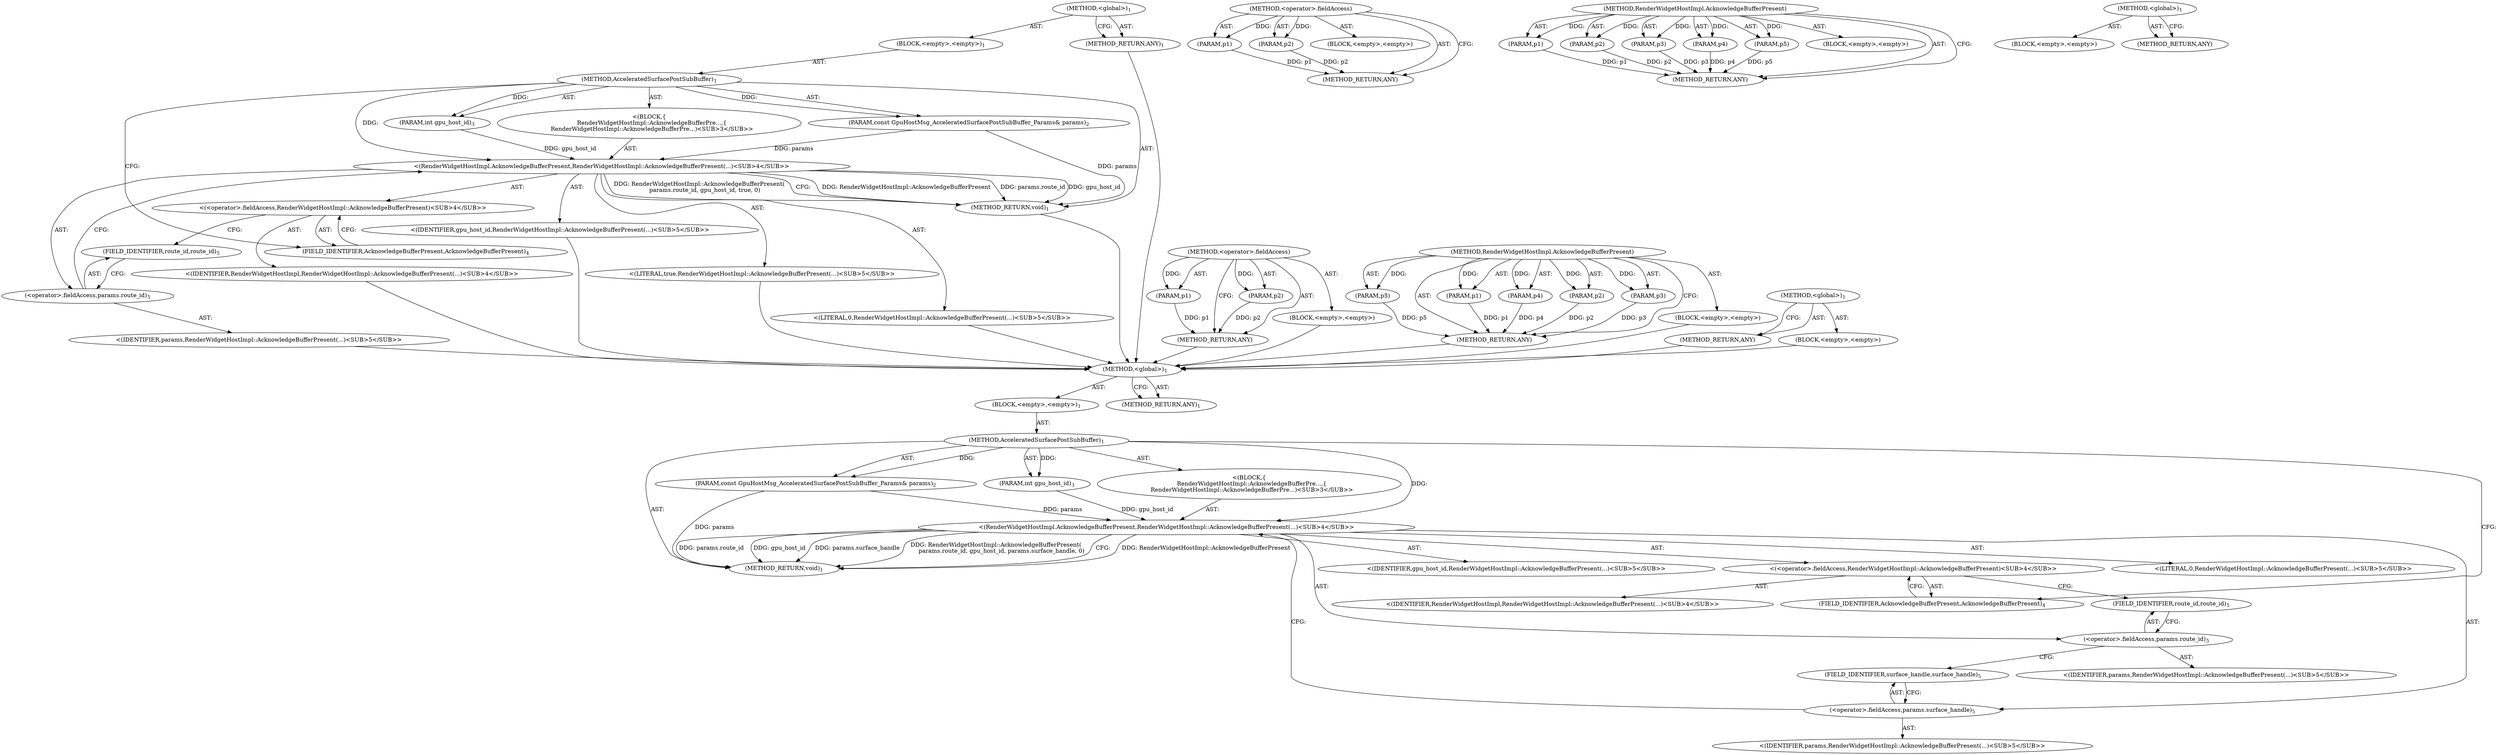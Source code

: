 digraph "&lt;global&gt;" {
vulnerable_6 [label=<(METHOD,&lt;global&gt;)<SUB>1</SUB>>];
vulnerable_7 [label=<(BLOCK,&lt;empty&gt;,&lt;empty&gt;)<SUB>1</SUB>>];
vulnerable_8 [label=<(METHOD,AcceleratedSurfacePostSubBuffer)<SUB>1</SUB>>];
vulnerable_9 [label=<(PARAM,const GpuHostMsg_AcceleratedSurfacePostSubBuffer_Params&amp; params)<SUB>2</SUB>>];
vulnerable_10 [label=<(PARAM,int gpu_host_id)<SUB>3</SUB>>];
vulnerable_11 [label="<(BLOCK,{
   RenderWidgetHostImpl::AcknowledgeBufferPre...,{
   RenderWidgetHostImpl::AcknowledgeBufferPre...)<SUB>3</SUB>>"];
vulnerable_12 [label="<(RenderWidgetHostImpl.AcknowledgeBufferPresent,RenderWidgetHostImpl::AcknowledgeBufferPresent(...)<SUB>4</SUB>>"];
vulnerable_13 [label="<(&lt;operator&gt;.fieldAccess,RenderWidgetHostImpl::AcknowledgeBufferPresent)<SUB>4</SUB>>"];
vulnerable_14 [label="<(IDENTIFIER,RenderWidgetHostImpl,RenderWidgetHostImpl::AcknowledgeBufferPresent(...)<SUB>4</SUB>>"];
vulnerable_15 [label=<(FIELD_IDENTIFIER,AcknowledgeBufferPresent,AcknowledgeBufferPresent)<SUB>4</SUB>>];
vulnerable_16 [label=<(&lt;operator&gt;.fieldAccess,params.route_id)<SUB>5</SUB>>];
vulnerable_17 [label="<(IDENTIFIER,params,RenderWidgetHostImpl::AcknowledgeBufferPresent(...)<SUB>5</SUB>>"];
vulnerable_18 [label=<(FIELD_IDENTIFIER,route_id,route_id)<SUB>5</SUB>>];
vulnerable_19 [label="<(IDENTIFIER,gpu_host_id,RenderWidgetHostImpl::AcknowledgeBufferPresent(...)<SUB>5</SUB>>"];
vulnerable_20 [label="<(LITERAL,true,RenderWidgetHostImpl::AcknowledgeBufferPresent(...)<SUB>5</SUB>>"];
vulnerable_21 [label="<(LITERAL,0,RenderWidgetHostImpl::AcknowledgeBufferPresent(...)<SUB>5</SUB>>"];
vulnerable_22 [label=<(METHOD_RETURN,void)<SUB>1</SUB>>];
vulnerable_24 [label=<(METHOD_RETURN,ANY)<SUB>1</SUB>>];
vulnerable_51 [label=<(METHOD,&lt;operator&gt;.fieldAccess)>];
vulnerable_52 [label=<(PARAM,p1)>];
vulnerable_53 [label=<(PARAM,p2)>];
vulnerable_54 [label=<(BLOCK,&lt;empty&gt;,&lt;empty&gt;)>];
vulnerable_55 [label=<(METHOD_RETURN,ANY)>];
vulnerable_43 [label=<(METHOD,RenderWidgetHostImpl.AcknowledgeBufferPresent)>];
vulnerable_44 [label=<(PARAM,p1)>];
vulnerable_45 [label=<(PARAM,p2)>];
vulnerable_46 [label=<(PARAM,p3)>];
vulnerable_47 [label=<(PARAM,p4)>];
vulnerable_48 [label=<(PARAM,p5)>];
vulnerable_49 [label=<(BLOCK,&lt;empty&gt;,&lt;empty&gt;)>];
vulnerable_50 [label=<(METHOD_RETURN,ANY)>];
vulnerable_37 [label=<(METHOD,&lt;global&gt;)<SUB>1</SUB>>];
vulnerable_38 [label=<(BLOCK,&lt;empty&gt;,&lt;empty&gt;)>];
vulnerable_39 [label=<(METHOD_RETURN,ANY)>];
fixed_6 [label=<(METHOD,&lt;global&gt;)<SUB>1</SUB>>];
fixed_7 [label=<(BLOCK,&lt;empty&gt;,&lt;empty&gt;)<SUB>1</SUB>>];
fixed_8 [label=<(METHOD,AcceleratedSurfacePostSubBuffer)<SUB>1</SUB>>];
fixed_9 [label=<(PARAM,const GpuHostMsg_AcceleratedSurfacePostSubBuffer_Params&amp; params)<SUB>2</SUB>>];
fixed_10 [label=<(PARAM,int gpu_host_id)<SUB>3</SUB>>];
fixed_11 [label="<(BLOCK,{
   RenderWidgetHostImpl::AcknowledgeBufferPre...,{
   RenderWidgetHostImpl::AcknowledgeBufferPre...)<SUB>3</SUB>>"];
fixed_12 [label="<(RenderWidgetHostImpl.AcknowledgeBufferPresent,RenderWidgetHostImpl::AcknowledgeBufferPresent(...)<SUB>4</SUB>>"];
fixed_13 [label="<(&lt;operator&gt;.fieldAccess,RenderWidgetHostImpl::AcknowledgeBufferPresent)<SUB>4</SUB>>"];
fixed_14 [label="<(IDENTIFIER,RenderWidgetHostImpl,RenderWidgetHostImpl::AcknowledgeBufferPresent(...)<SUB>4</SUB>>"];
fixed_15 [label=<(FIELD_IDENTIFIER,AcknowledgeBufferPresent,AcknowledgeBufferPresent)<SUB>4</SUB>>];
fixed_16 [label=<(&lt;operator&gt;.fieldAccess,params.route_id)<SUB>5</SUB>>];
fixed_17 [label="<(IDENTIFIER,params,RenderWidgetHostImpl::AcknowledgeBufferPresent(...)<SUB>5</SUB>>"];
fixed_18 [label=<(FIELD_IDENTIFIER,route_id,route_id)<SUB>5</SUB>>];
fixed_19 [label="<(IDENTIFIER,gpu_host_id,RenderWidgetHostImpl::AcknowledgeBufferPresent(...)<SUB>5</SUB>>"];
fixed_20 [label=<(&lt;operator&gt;.fieldAccess,params.surface_handle)<SUB>5</SUB>>];
fixed_21 [label="<(IDENTIFIER,params,RenderWidgetHostImpl::AcknowledgeBufferPresent(...)<SUB>5</SUB>>"];
fixed_22 [label=<(FIELD_IDENTIFIER,surface_handle,surface_handle)<SUB>5</SUB>>];
fixed_23 [label="<(LITERAL,0,RenderWidgetHostImpl::AcknowledgeBufferPresent(...)<SUB>5</SUB>>"];
fixed_24 [label=<(METHOD_RETURN,void)<SUB>1</SUB>>];
fixed_26 [label=<(METHOD_RETURN,ANY)<SUB>1</SUB>>];
fixed_51 [label=<(METHOD,&lt;operator&gt;.fieldAccess)>];
fixed_52 [label=<(PARAM,p1)>];
fixed_53 [label=<(PARAM,p2)>];
fixed_54 [label=<(BLOCK,&lt;empty&gt;,&lt;empty&gt;)>];
fixed_55 [label=<(METHOD_RETURN,ANY)>];
fixed_43 [label=<(METHOD,RenderWidgetHostImpl.AcknowledgeBufferPresent)>];
fixed_44 [label=<(PARAM,p1)>];
fixed_45 [label=<(PARAM,p2)>];
fixed_46 [label=<(PARAM,p3)>];
fixed_47 [label=<(PARAM,p4)>];
fixed_48 [label=<(PARAM,p5)>];
fixed_49 [label=<(BLOCK,&lt;empty&gt;,&lt;empty&gt;)>];
fixed_50 [label=<(METHOD_RETURN,ANY)>];
fixed_37 [label=<(METHOD,&lt;global&gt;)<SUB>1</SUB>>];
fixed_38 [label=<(BLOCK,&lt;empty&gt;,&lt;empty&gt;)>];
fixed_39 [label=<(METHOD_RETURN,ANY)>];
vulnerable_6 -> vulnerable_7  [key=0, label="AST: "];
vulnerable_6 -> vulnerable_24  [key=0, label="AST: "];
vulnerable_6 -> vulnerable_24  [key=1, label="CFG: "];
vulnerable_7 -> vulnerable_8  [key=0, label="AST: "];
vulnerable_8 -> vulnerable_9  [key=0, label="AST: "];
vulnerable_8 -> vulnerable_9  [key=1, label="DDG: "];
vulnerable_8 -> vulnerable_10  [key=0, label="AST: "];
vulnerable_8 -> vulnerable_10  [key=1, label="DDG: "];
vulnerable_8 -> vulnerable_11  [key=0, label="AST: "];
vulnerable_8 -> vulnerable_22  [key=0, label="AST: "];
vulnerable_8 -> vulnerable_15  [key=0, label="CFG: "];
vulnerable_8 -> vulnerable_12  [key=0, label="DDG: "];
vulnerable_9 -> vulnerable_22  [key=0, label="DDG: params"];
vulnerable_9 -> vulnerable_12  [key=0, label="DDG: params"];
vulnerable_10 -> vulnerable_12  [key=0, label="DDG: gpu_host_id"];
vulnerable_11 -> vulnerable_12  [key=0, label="AST: "];
vulnerable_12 -> vulnerable_13  [key=0, label="AST: "];
vulnerable_12 -> vulnerable_16  [key=0, label="AST: "];
vulnerable_12 -> vulnerable_19  [key=0, label="AST: "];
vulnerable_12 -> vulnerable_20  [key=0, label="AST: "];
vulnerable_12 -> vulnerable_21  [key=0, label="AST: "];
vulnerable_12 -> vulnerable_22  [key=0, label="CFG: "];
vulnerable_12 -> vulnerable_22  [key=1, label="DDG: RenderWidgetHostImpl::AcknowledgeBufferPresent"];
vulnerable_12 -> vulnerable_22  [key=2, label="DDG: params.route_id"];
vulnerable_12 -> vulnerable_22  [key=3, label="DDG: gpu_host_id"];
vulnerable_12 -> vulnerable_22  [key=4, label="DDG: RenderWidgetHostImpl::AcknowledgeBufferPresent(
      params.route_id, gpu_host_id, true, 0)"];
vulnerable_13 -> vulnerable_14  [key=0, label="AST: "];
vulnerable_13 -> vulnerable_15  [key=0, label="AST: "];
vulnerable_13 -> vulnerable_18  [key=0, label="CFG: "];
vulnerable_14 -> fixed_6  [key=0];
vulnerable_15 -> vulnerable_13  [key=0, label="CFG: "];
vulnerable_16 -> vulnerable_17  [key=0, label="AST: "];
vulnerable_16 -> vulnerable_18  [key=0, label="AST: "];
vulnerable_16 -> vulnerable_12  [key=0, label="CFG: "];
vulnerable_17 -> fixed_6  [key=0];
vulnerable_18 -> vulnerable_16  [key=0, label="CFG: "];
vulnerable_19 -> fixed_6  [key=0];
vulnerable_20 -> fixed_6  [key=0];
vulnerable_21 -> fixed_6  [key=0];
vulnerable_22 -> fixed_6  [key=0];
vulnerable_24 -> fixed_6  [key=0];
vulnerable_51 -> vulnerable_52  [key=0, label="AST: "];
vulnerable_51 -> vulnerable_52  [key=1, label="DDG: "];
vulnerable_51 -> vulnerable_54  [key=0, label="AST: "];
vulnerable_51 -> vulnerable_53  [key=0, label="AST: "];
vulnerable_51 -> vulnerable_53  [key=1, label="DDG: "];
vulnerable_51 -> vulnerable_55  [key=0, label="AST: "];
vulnerable_51 -> vulnerable_55  [key=1, label="CFG: "];
vulnerable_52 -> vulnerable_55  [key=0, label="DDG: p1"];
vulnerable_53 -> vulnerable_55  [key=0, label="DDG: p2"];
vulnerable_54 -> fixed_6  [key=0];
vulnerable_55 -> fixed_6  [key=0];
vulnerable_43 -> vulnerable_44  [key=0, label="AST: "];
vulnerable_43 -> vulnerable_44  [key=1, label="DDG: "];
vulnerable_43 -> vulnerable_49  [key=0, label="AST: "];
vulnerable_43 -> vulnerable_45  [key=0, label="AST: "];
vulnerable_43 -> vulnerable_45  [key=1, label="DDG: "];
vulnerable_43 -> vulnerable_50  [key=0, label="AST: "];
vulnerable_43 -> vulnerable_50  [key=1, label="CFG: "];
vulnerable_43 -> vulnerable_46  [key=0, label="AST: "];
vulnerable_43 -> vulnerable_46  [key=1, label="DDG: "];
vulnerable_43 -> vulnerable_47  [key=0, label="AST: "];
vulnerable_43 -> vulnerable_47  [key=1, label="DDG: "];
vulnerable_43 -> vulnerable_48  [key=0, label="AST: "];
vulnerable_43 -> vulnerable_48  [key=1, label="DDG: "];
vulnerable_44 -> vulnerable_50  [key=0, label="DDG: p1"];
vulnerable_45 -> vulnerable_50  [key=0, label="DDG: p2"];
vulnerable_46 -> vulnerable_50  [key=0, label="DDG: p3"];
vulnerable_47 -> vulnerable_50  [key=0, label="DDG: p4"];
vulnerable_48 -> vulnerable_50  [key=0, label="DDG: p5"];
vulnerable_49 -> fixed_6  [key=0];
vulnerable_50 -> fixed_6  [key=0];
vulnerable_37 -> vulnerable_38  [key=0, label="AST: "];
vulnerable_37 -> vulnerable_39  [key=0, label="AST: "];
vulnerable_37 -> vulnerable_39  [key=1, label="CFG: "];
vulnerable_38 -> fixed_6  [key=0];
vulnerable_39 -> fixed_6  [key=0];
fixed_6 -> fixed_7  [key=0, label="AST: "];
fixed_6 -> fixed_26  [key=0, label="AST: "];
fixed_6 -> fixed_26  [key=1, label="CFG: "];
fixed_7 -> fixed_8  [key=0, label="AST: "];
fixed_8 -> fixed_9  [key=0, label="AST: "];
fixed_8 -> fixed_9  [key=1, label="DDG: "];
fixed_8 -> fixed_10  [key=0, label="AST: "];
fixed_8 -> fixed_10  [key=1, label="DDG: "];
fixed_8 -> fixed_11  [key=0, label="AST: "];
fixed_8 -> fixed_24  [key=0, label="AST: "];
fixed_8 -> fixed_15  [key=0, label="CFG: "];
fixed_8 -> fixed_12  [key=0, label="DDG: "];
fixed_9 -> fixed_24  [key=0, label="DDG: params"];
fixed_9 -> fixed_12  [key=0, label="DDG: params"];
fixed_10 -> fixed_12  [key=0, label="DDG: gpu_host_id"];
fixed_11 -> fixed_12  [key=0, label="AST: "];
fixed_12 -> fixed_13  [key=0, label="AST: "];
fixed_12 -> fixed_16  [key=0, label="AST: "];
fixed_12 -> fixed_19  [key=0, label="AST: "];
fixed_12 -> fixed_20  [key=0, label="AST: "];
fixed_12 -> fixed_23  [key=0, label="AST: "];
fixed_12 -> fixed_24  [key=0, label="CFG: "];
fixed_12 -> fixed_24  [key=1, label="DDG: RenderWidgetHostImpl::AcknowledgeBufferPresent"];
fixed_12 -> fixed_24  [key=2, label="DDG: params.route_id"];
fixed_12 -> fixed_24  [key=3, label="DDG: gpu_host_id"];
fixed_12 -> fixed_24  [key=4, label="DDG: params.surface_handle"];
fixed_12 -> fixed_24  [key=5, label="DDG: RenderWidgetHostImpl::AcknowledgeBufferPresent(
      params.route_id, gpu_host_id, params.surface_handle, 0)"];
fixed_13 -> fixed_14  [key=0, label="AST: "];
fixed_13 -> fixed_15  [key=0, label="AST: "];
fixed_13 -> fixed_18  [key=0, label="CFG: "];
fixed_15 -> fixed_13  [key=0, label="CFG: "];
fixed_16 -> fixed_17  [key=0, label="AST: "];
fixed_16 -> fixed_18  [key=0, label="AST: "];
fixed_16 -> fixed_22  [key=0, label="CFG: "];
fixed_18 -> fixed_16  [key=0, label="CFG: "];
fixed_20 -> fixed_21  [key=0, label="AST: "];
fixed_20 -> fixed_22  [key=0, label="AST: "];
fixed_20 -> fixed_12  [key=0, label="CFG: "];
fixed_22 -> fixed_20  [key=0, label="CFG: "];
fixed_51 -> fixed_52  [key=0, label="AST: "];
fixed_51 -> fixed_52  [key=1, label="DDG: "];
fixed_51 -> fixed_54  [key=0, label="AST: "];
fixed_51 -> fixed_53  [key=0, label="AST: "];
fixed_51 -> fixed_53  [key=1, label="DDG: "];
fixed_51 -> fixed_55  [key=0, label="AST: "];
fixed_51 -> fixed_55  [key=1, label="CFG: "];
fixed_52 -> fixed_55  [key=0, label="DDG: p1"];
fixed_53 -> fixed_55  [key=0, label="DDG: p2"];
fixed_43 -> fixed_44  [key=0, label="AST: "];
fixed_43 -> fixed_44  [key=1, label="DDG: "];
fixed_43 -> fixed_49  [key=0, label="AST: "];
fixed_43 -> fixed_45  [key=0, label="AST: "];
fixed_43 -> fixed_45  [key=1, label="DDG: "];
fixed_43 -> fixed_50  [key=0, label="AST: "];
fixed_43 -> fixed_50  [key=1, label="CFG: "];
fixed_43 -> fixed_46  [key=0, label="AST: "];
fixed_43 -> fixed_46  [key=1, label="DDG: "];
fixed_43 -> fixed_47  [key=0, label="AST: "];
fixed_43 -> fixed_47  [key=1, label="DDG: "];
fixed_43 -> fixed_48  [key=0, label="AST: "];
fixed_43 -> fixed_48  [key=1, label="DDG: "];
fixed_44 -> fixed_50  [key=0, label="DDG: p1"];
fixed_45 -> fixed_50  [key=0, label="DDG: p2"];
fixed_46 -> fixed_50  [key=0, label="DDG: p3"];
fixed_47 -> fixed_50  [key=0, label="DDG: p4"];
fixed_48 -> fixed_50  [key=0, label="DDG: p5"];
fixed_37 -> fixed_38  [key=0, label="AST: "];
fixed_37 -> fixed_39  [key=0, label="AST: "];
fixed_37 -> fixed_39  [key=1, label="CFG: "];
}
